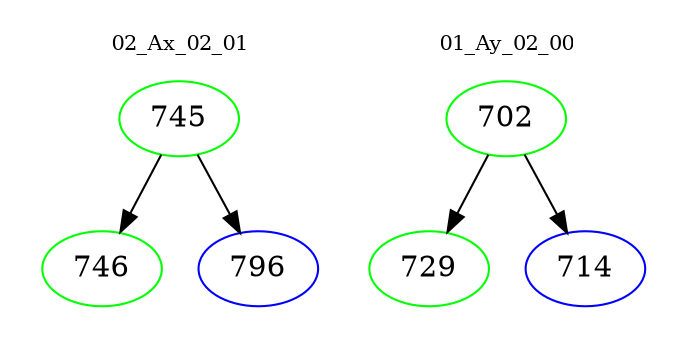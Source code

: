 digraph{
subgraph cluster_0 {
color = white
label = "02_Ax_02_01";
fontsize=10;
T0_745 [label="745", color="green"]
T0_745 -> T0_746 [color="black"]
T0_746 [label="746", color="green"]
T0_745 -> T0_796 [color="black"]
T0_796 [label="796", color="blue"]
}
subgraph cluster_1 {
color = white
label = "01_Ay_02_00";
fontsize=10;
T1_702 [label="702", color="green"]
T1_702 -> T1_729 [color="black"]
T1_729 [label="729", color="green"]
T1_702 -> T1_714 [color="black"]
T1_714 [label="714", color="blue"]
}
}
